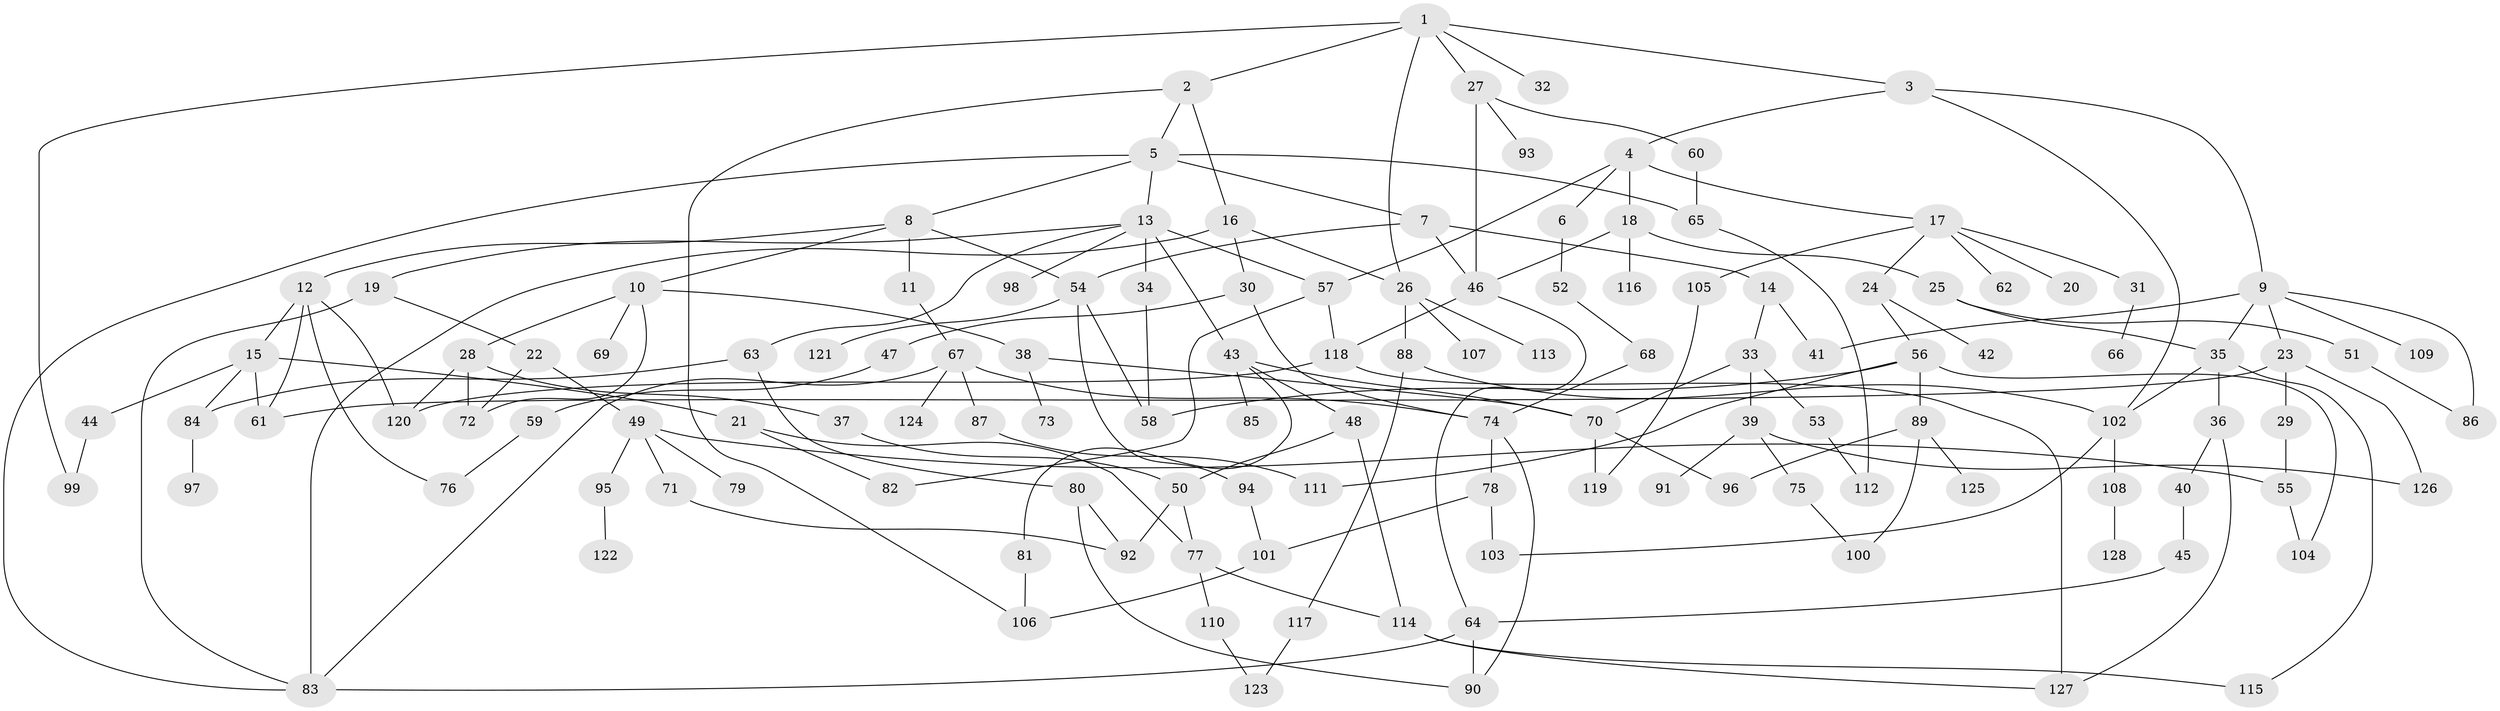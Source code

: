 // coarse degree distribution, {8: 0.022988505747126436, 7: 0.022988505747126436, 9: 0.011494252873563218, 2: 0.22988505747126436, 5: 0.13793103448275862, 6: 0.05747126436781609, 3: 0.20689655172413793, 4: 0.11494252873563218, 1: 0.19540229885057472}
// Generated by graph-tools (version 1.1) at 2025/41/03/06/25 10:41:27]
// undirected, 128 vertices, 183 edges
graph export_dot {
graph [start="1"]
  node [color=gray90,style=filled];
  1;
  2;
  3;
  4;
  5;
  6;
  7;
  8;
  9;
  10;
  11;
  12;
  13;
  14;
  15;
  16;
  17;
  18;
  19;
  20;
  21;
  22;
  23;
  24;
  25;
  26;
  27;
  28;
  29;
  30;
  31;
  32;
  33;
  34;
  35;
  36;
  37;
  38;
  39;
  40;
  41;
  42;
  43;
  44;
  45;
  46;
  47;
  48;
  49;
  50;
  51;
  52;
  53;
  54;
  55;
  56;
  57;
  58;
  59;
  60;
  61;
  62;
  63;
  64;
  65;
  66;
  67;
  68;
  69;
  70;
  71;
  72;
  73;
  74;
  75;
  76;
  77;
  78;
  79;
  80;
  81;
  82;
  83;
  84;
  85;
  86;
  87;
  88;
  89;
  90;
  91;
  92;
  93;
  94;
  95;
  96;
  97;
  98;
  99;
  100;
  101;
  102;
  103;
  104;
  105;
  106;
  107;
  108;
  109;
  110;
  111;
  112;
  113;
  114;
  115;
  116;
  117;
  118;
  119;
  120;
  121;
  122;
  123;
  124;
  125;
  126;
  127;
  128;
  1 -- 2;
  1 -- 3;
  1 -- 26;
  1 -- 27;
  1 -- 32;
  1 -- 99;
  2 -- 5;
  2 -- 16;
  2 -- 106;
  3 -- 4;
  3 -- 9;
  3 -- 102;
  4 -- 6;
  4 -- 17;
  4 -- 18;
  4 -- 57;
  5 -- 7;
  5 -- 8;
  5 -- 13;
  5 -- 65;
  5 -- 83;
  6 -- 52;
  7 -- 14;
  7 -- 54;
  7 -- 46;
  8 -- 10;
  8 -- 11;
  8 -- 12;
  8 -- 54;
  9 -- 23;
  9 -- 86;
  9 -- 109;
  9 -- 41;
  9 -- 35;
  10 -- 28;
  10 -- 38;
  10 -- 69;
  10 -- 72;
  11 -- 67;
  12 -- 15;
  12 -- 61;
  12 -- 76;
  12 -- 120;
  13 -- 19;
  13 -- 34;
  13 -- 43;
  13 -- 57;
  13 -- 63;
  13 -- 98;
  14 -- 33;
  14 -- 41;
  15 -- 21;
  15 -- 44;
  15 -- 61;
  15 -- 84;
  16 -- 30;
  16 -- 26;
  16 -- 83;
  17 -- 20;
  17 -- 24;
  17 -- 31;
  17 -- 62;
  17 -- 105;
  18 -- 25;
  18 -- 46;
  18 -- 116;
  19 -- 22;
  19 -- 83;
  21 -- 77;
  21 -- 82;
  22 -- 49;
  22 -- 72;
  23 -- 29;
  23 -- 61;
  23 -- 126;
  24 -- 42;
  24 -- 56;
  25 -- 35;
  25 -- 51;
  26 -- 88;
  26 -- 107;
  26 -- 113;
  27 -- 60;
  27 -- 93;
  27 -- 46;
  28 -- 37;
  28 -- 120;
  28 -- 72;
  29 -- 55;
  30 -- 47;
  30 -- 74;
  31 -- 66;
  33 -- 39;
  33 -- 53;
  33 -- 70;
  34 -- 58;
  35 -- 36;
  35 -- 102;
  35 -- 115;
  36 -- 40;
  36 -- 127;
  37 -- 50;
  38 -- 73;
  38 -- 70;
  39 -- 75;
  39 -- 91;
  39 -- 126;
  40 -- 45;
  43 -- 48;
  43 -- 70;
  43 -- 81;
  43 -- 85;
  44 -- 99;
  45 -- 64;
  46 -- 64;
  46 -- 118;
  47 -- 59;
  48 -- 50;
  48 -- 114;
  49 -- 55;
  49 -- 71;
  49 -- 79;
  49 -- 95;
  50 -- 92;
  50 -- 77;
  51 -- 86;
  52 -- 68;
  53 -- 112;
  54 -- 94;
  54 -- 121;
  54 -- 58;
  55 -- 104;
  56 -- 58;
  56 -- 89;
  56 -- 104;
  56 -- 111;
  57 -- 118;
  57 -- 82;
  59 -- 76;
  60 -- 65;
  63 -- 80;
  63 -- 84;
  64 -- 83;
  64 -- 90;
  65 -- 112;
  67 -- 87;
  67 -- 124;
  67 -- 74;
  67 -- 83;
  68 -- 74;
  70 -- 119;
  70 -- 96;
  71 -- 92;
  74 -- 78;
  74 -- 90;
  75 -- 100;
  77 -- 110;
  77 -- 114;
  78 -- 101;
  78 -- 103;
  80 -- 90;
  80 -- 92;
  81 -- 106;
  84 -- 97;
  87 -- 111;
  88 -- 117;
  88 -- 102;
  89 -- 96;
  89 -- 100;
  89 -- 125;
  94 -- 101;
  95 -- 122;
  101 -- 106;
  102 -- 103;
  102 -- 108;
  105 -- 119;
  108 -- 128;
  110 -- 123;
  114 -- 115;
  114 -- 127;
  117 -- 123;
  118 -- 120;
  118 -- 127;
}
